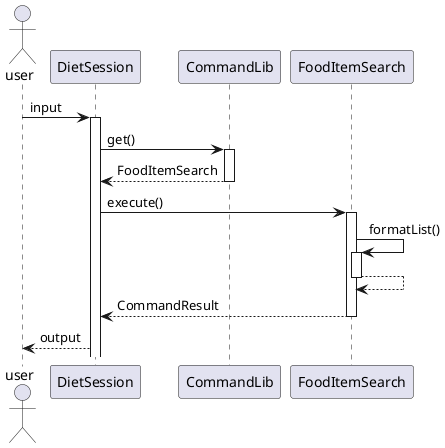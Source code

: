 @startuml
actor user
user -> DietSession : input
activate DietSession

DietSession -> CommandLib : get()
activate CommandLib
CommandLib --> DietSession : FoodItemSearch
deactivate CommandLib

DietSession -> FoodItemSearch : execute()
activate FoodItemSearch
FoodItemSearch -> FoodItemSearch : formatList()
activate FoodItemSearch
FoodItemSearch --> FoodItemSearch
deactivate FoodItemSearch
FoodItemSearch --> DietSession: CommandResult
deactivate FoodItemSearch

DietSession --> user : output
@enduml